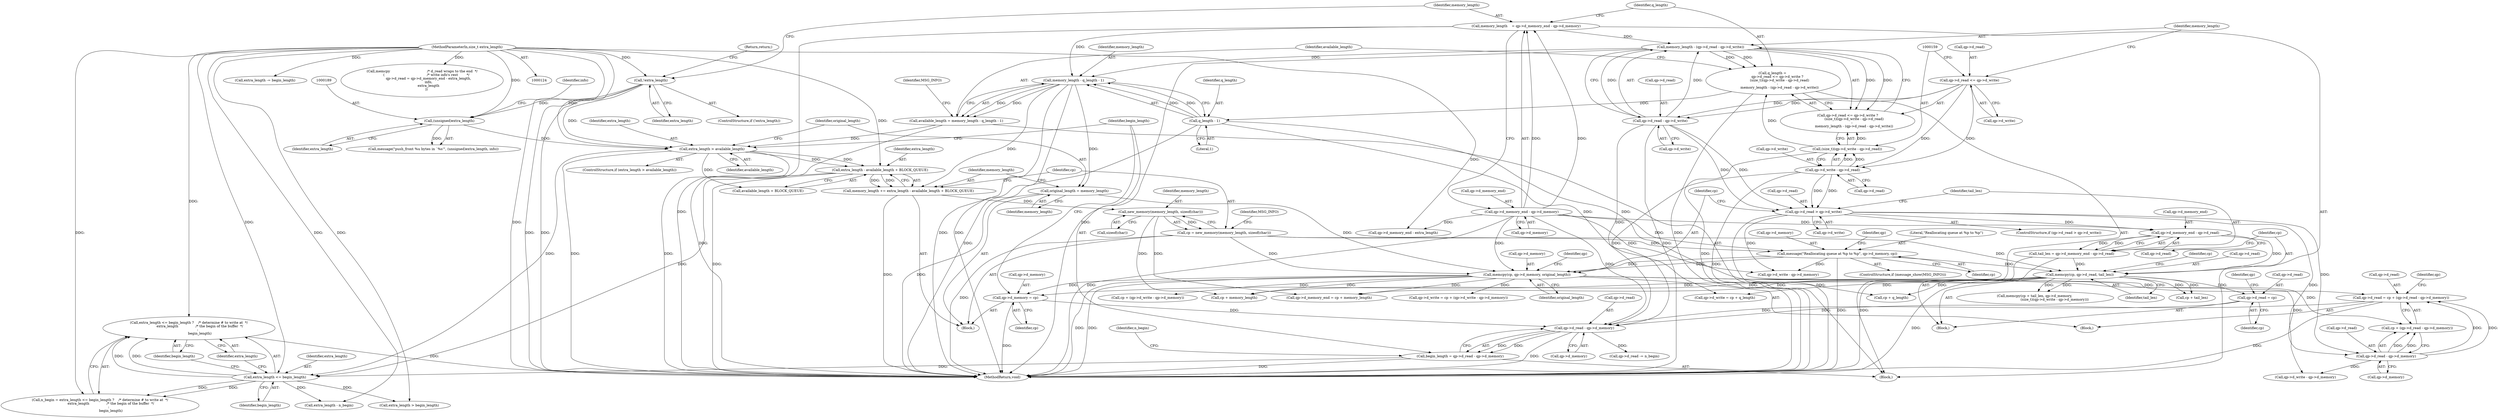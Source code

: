 digraph "0_yodl_fd85f8c94182558ff1480d06a236d6fb927979a3@API" {
"1000337" [label="(Call,extra_length <= begin_length ?    /* determine # to write at  */\n                    extra_length                /* the begin of the buffer  */\n                :\n                    begin_length)"];
"1000338" [label="(Call,extra_length <= begin_length)"];
"1000193" [label="(Call,extra_length > available_length)"];
"1000188" [label="(Call,(unsigned)extra_length)"];
"1000136" [label="(Call,!extra_length)"];
"1000126" [label="(MethodParameterIn,size_t extra_length)"];
"1000176" [label="(Call,available_length = memory_length - q_length - 1)"];
"1000178" [label="(Call,memory_length - q_length - 1)"];
"1000167" [label="(Call,memory_length - (qp->d_read - qp->d_write))"];
"1000139" [label="(Call,memory_length    = qp->d_memory_end - qp->d_memory)"];
"1000141" [label="(Call,qp->d_memory_end - qp->d_memory)"];
"1000169" [label="(Call,qp->d_read - qp->d_write)"];
"1000151" [label="(Call,qp->d_read <= qp->d_write)"];
"1000180" [label="(Call,q_length - 1)"];
"1000148" [label="(Call,q_length = \n        qp->d_read <= qp->d_write ?\n            (size_t)(qp->d_write - qp->d_read)\n        :\n            memory_length - (qp->d_read - qp->d_write))"];
"1000158" [label="(Call,(size_t)(qp->d_write - qp->d_read))"];
"1000160" [label="(Call,qp->d_write - qp->d_read)"];
"1000203" [label="(Call,extra_length - available_length + BLOCK_QUEUE)"];
"1000326" [label="(Call,begin_length = qp->d_read - qp->d_memory)"];
"1000328" [label="(Call,qp->d_read - qp->d_memory)"];
"1000284" [label="(Call,qp->d_read = cp + (qp->d_read - qp->d_memory))"];
"1000278" [label="(Call,memcpy(cp, qp->d_memory, original_length))"];
"1000208" [label="(Call,cp = new_memory(memory_length, sizeof(char)))"];
"1000210" [label="(Call,new_memory(memory_length, sizeof(char)))"];
"1000201" [label="(Call,memory_length += extra_length - available_length + BLOCK_QUEUE)"];
"1000217" [label="(Call,message(\"Reallocating queue at %p to %p\", qp->d_memory, cp))"];
"1000198" [label="(Call,original_length = memory_length)"];
"1000290" [label="(Call,qp->d_read - qp->d_memory)"];
"1000224" [label="(Call,qp->d_read > qp->d_write)"];
"1000271" [label="(Call,qp->d_read = cp)"];
"1000242" [label="(Call,memcpy(cp, qp->d_read, tail_len))"];
"1000235" [label="(Call,qp->d_memory_end - qp->d_read)"];
"1000233" [label="(Call,tail_len = qp->d_memory_end - qp->d_read)"];
"1000321" [label="(Call,qp->d_memory = cp)"];
"1000195" [label="(Identifier,available_length)"];
"1000204" [label="(Identifier,extra_length)"];
"1000340" [label="(Identifier,begin_length)"];
"1000225" [label="(Call,qp->d_read)"];
"1000178" [label="(Call,memory_length - q_length - 1)"];
"1000234" [label="(Identifier,tail_len)"];
"1000268" [label="(Call,cp + q_length)"];
"1000180" [label="(Call,q_length - 1)"];
"1000196" [label="(Block,)"];
"1000248" [label="(Call,memcpy(cp + tail_len, qp->d_memory, \n                                    (size_t)(qp->d_write - qp->d_memory)))"];
"1000314" [label="(Call,qp->d_memory_end = cp + memory_length)"];
"1000351" [label="(Call,extra_length - n_begin)"];
"1000194" [label="(Identifier,extra_length)"];
"1000271" [label="(Call,qp->d_read = cp)"];
"1000242" [label="(Call,memcpy(cp, qp->d_read, tail_len))"];
"1000198" [label="(Call,original_length = memory_length)"];
"1000176" [label="(Call,available_length = memory_length - q_length - 1)"];
"1000219" [label="(Call,qp->d_memory)"];
"1000137" [label="(Identifier,extra_length)"];
"1000150" [label="(Call,qp->d_read <= qp->d_write ?\n            (size_t)(qp->d_write - qp->d_read)\n        :\n            memory_length - (qp->d_read - qp->d_write))"];
"1000280" [label="(Call,qp->d_memory)"];
"1000212" [label="(Call,sizeof(char))"];
"1000188" [label="(Call,(unsigned)extra_length)"];
"1000181" [label="(Identifier,q_length)"];
"1000321" [label="(Call,qp->d_memory = cp)"];
"1000226" [label="(Identifier,qp)"];
"1000275" [label="(Identifier,cp)"];
"1000285" [label="(Call,qp->d_read)"];
"1000224" [label="(Call,qp->d_read > qp->d_write)"];
"1000182" [label="(Literal,1)"];
"1000152" [label="(Call,qp->d_read)"];
"1000368" [label="(Call,qp->d_memory_end - extra_length)"];
"1000243" [label="(Identifier,cp)"];
"1000222" [label="(Identifier,cp)"];
"1000247" [label="(Identifier,tail_len)"];
"1000279" [label="(Identifier,cp)"];
"1000193" [label="(Call,extra_length > available_length)"];
"1000342" [label="(Identifier,begin_length)"];
"1000126" [label="(MethodParameterIn,size_t extra_length)"];
"1000151" [label="(Call,qp->d_read <= qp->d_write)"];
"1000216" [label="(Identifier,MSG_INFO)"];
"1000360" [label="(Call,extra_length -= begin_length)"];
"1000148" [label="(Call,q_length = \n        qp->d_read <= qp->d_write ?\n            (size_t)(qp->d_write - qp->d_read)\n        :\n            memory_length - (qp->d_read - qp->d_write))"];
"1000239" [label="(Call,qp->d_read)"];
"1000326" [label="(Call,begin_length = qp->d_read - qp->d_memory)"];
"1000145" [label="(Call,qp->d_memory)"];
"1000177" [label="(Identifier,available_length)"];
"1000168" [label="(Identifier,memory_length)"];
"1000375" [label="(MethodReturn,void)"];
"1000161" [label="(Call,qp->d_write)"];
"1000356" [label="(Call,extra_length > begin_length)"];
"1000286" [label="(Identifier,qp)"];
"1000312" [label="(Identifier,qp)"];
"1000149" [label="(Identifier,q_length)"];
"1000139" [label="(Call,memory_length    = qp->d_memory_end - qp->d_memory)"];
"1000338" [label="(Call,extra_length <= begin_length)"];
"1000155" [label="(Call,qp->d_write)"];
"1000203" [label="(Call,extra_length - available_length + BLOCK_QUEUE)"];
"1000250" [label="(Identifier,cp)"];
"1000297" [label="(Call,qp->d_write = cp + (qp->d_write - qp->d_memory))"];
"1000328" [label="(Call,qp->d_read - qp->d_memory)"];
"1000191" [label="(Identifier,info)"];
"1000327" [label="(Identifier,begin_length)"];
"1000192" [label="(ControlStructure,if (extra_length > available_length))"];
"1000332" [label="(Call,qp->d_memory)"];
"1000278" [label="(Call,memcpy(cp, qp->d_memory, original_length))"];
"1000318" [label="(Call,cp + memory_length)"];
"1000228" [label="(Call,qp->d_write)"];
"1000236" [label="(Call,qp->d_memory_end)"];
"1000277" [label="(Block,)"];
"1000233" [label="(Call,tail_len = qp->d_memory_end - qp->d_read)"];
"1000294" [label="(Call,qp->d_memory)"];
"1000158" [label="(Call,(size_t)(qp->d_write - qp->d_read))"];
"1000363" [label="(Call,memcpy                                  /* d_read wraps to the end  */\n        (                                       /* write info's rest        */\n            qp->d_read = qp->d_memory_end - extra_length,\n            info,\n            extra_length\n        ))"];
"1000335" [label="(Call,n_begin = extra_length <= begin_length ?    /* determine # to write at  */\n                    extra_length                /* the begin of the buffer  */\n                :\n                    begin_length)"];
"1000218" [label="(Literal,\"Reallocating queue at %p to %p\")"];
"1000164" [label="(Call,qp->d_read)"];
"1000140" [label="(Identifier,memory_length)"];
"1000235" [label="(Call,qp->d_memory_end - qp->d_read)"];
"1000325" [label="(Identifier,cp)"];
"1000135" [label="(ControlStructure,if (!extra_length))"];
"1000209" [label="(Identifier,cp)"];
"1000200" [label="(Identifier,memory_length)"];
"1000214" [label="(ControlStructure,if (message_show(MSG_INFO)))"];
"1000136" [label="(Call,!extra_length)"];
"1000249" [label="(Call,cp + tail_len)"];
"1000264" [label="(Call,qp->d_write = cp + q_length)"];
"1000244" [label="(Call,qp->d_read)"];
"1000272" [label="(Call,qp->d_read)"];
"1000341" [label="(Identifier,extra_length)"];
"1000339" [label="(Identifier,extra_length)"];
"1000186" [label="(Call,message(\"push_front %u bytes in `%s'\", (unsigned)extra_length, info))"];
"1000170" [label="(Call,qp->d_read)"];
"1000128" [label="(Block,)"];
"1000190" [label="(Identifier,extra_length)"];
"1000283" [label="(Identifier,original_length)"];
"1000160" [label="(Call,qp->d_write - qp->d_read)"];
"1000138" [label="(Return,return;)"];
"1000301" [label="(Call,cp + (qp->d_write - qp->d_memory))"];
"1000223" [label="(ControlStructure,if (qp->d_read > qp->d_write))"];
"1000208" [label="(Call,cp = new_memory(memory_length, sizeof(char)))"];
"1000322" [label="(Call,qp->d_memory)"];
"1000185" [label="(Identifier,MSG_INFO)"];
"1000211" [label="(Identifier,memory_length)"];
"1000179" [label="(Identifier,memory_length)"];
"1000329" [label="(Call,qp->d_read)"];
"1000290" [label="(Call,qp->d_read - qp->d_memory)"];
"1000231" [label="(Block,)"];
"1000336" [label="(Identifier,n_begin)"];
"1000201" [label="(Call,memory_length += extra_length - available_length + BLOCK_QUEUE)"];
"1000291" [label="(Call,qp->d_read)"];
"1000299" [label="(Identifier,qp)"];
"1000303" [label="(Call,qp->d_write - qp->d_memory)"];
"1000202" [label="(Identifier,memory_length)"];
"1000169" [label="(Call,qp->d_read - qp->d_write)"];
"1000199" [label="(Identifier,original_length)"];
"1000205" [label="(Call,available_length + BLOCK_QUEUE)"];
"1000284" [label="(Call,qp->d_read = cp + (qp->d_read - qp->d_memory))"];
"1000337" [label="(Call,extra_length <= begin_length ?    /* determine # to write at  */\n                    extra_length                /* the begin of the buffer  */\n                :\n                    begin_length)"];
"1000210" [label="(Call,new_memory(memory_length, sizeof(char)))"];
"1000142" [label="(Call,qp->d_memory_end)"];
"1000344" [label="(Call,qp->d_read -= n_begin)"];
"1000217" [label="(Call,message(\"Reallocating queue at %p to %p\", qp->d_memory, cp))"];
"1000141" [label="(Call,qp->d_memory_end - qp->d_memory)"];
"1000257" [label="(Call,qp->d_write - qp->d_memory)"];
"1000173" [label="(Call,qp->d_write)"];
"1000167" [label="(Call,memory_length - (qp->d_read - qp->d_write))"];
"1000288" [label="(Call,cp + (qp->d_read - qp->d_memory))"];
"1000337" -> "1000335"  [label="AST: "];
"1000337" -> "1000341"  [label="CFG: "];
"1000337" -> "1000342"  [label="CFG: "];
"1000338" -> "1000337"  [label="AST: "];
"1000341" -> "1000337"  [label="AST: "];
"1000342" -> "1000337"  [label="AST: "];
"1000335" -> "1000337"  [label="CFG: "];
"1000337" -> "1000375"  [label="DDG: "];
"1000338" -> "1000337"  [label="DDG: "];
"1000338" -> "1000337"  [label="DDG: "];
"1000126" -> "1000337"  [label="DDG: "];
"1000338" -> "1000340"  [label="CFG: "];
"1000339" -> "1000338"  [label="AST: "];
"1000340" -> "1000338"  [label="AST: "];
"1000341" -> "1000338"  [label="CFG: "];
"1000342" -> "1000338"  [label="CFG: "];
"1000338" -> "1000335"  [label="DDG: "];
"1000338" -> "1000335"  [label="DDG: "];
"1000193" -> "1000338"  [label="DDG: "];
"1000203" -> "1000338"  [label="DDG: "];
"1000126" -> "1000338"  [label="DDG: "];
"1000326" -> "1000338"  [label="DDG: "];
"1000338" -> "1000351"  [label="DDG: "];
"1000338" -> "1000356"  [label="DDG: "];
"1000193" -> "1000192"  [label="AST: "];
"1000193" -> "1000195"  [label="CFG: "];
"1000194" -> "1000193"  [label="AST: "];
"1000195" -> "1000193"  [label="AST: "];
"1000199" -> "1000193"  [label="CFG: "];
"1000327" -> "1000193"  [label="CFG: "];
"1000193" -> "1000375"  [label="DDG: "];
"1000193" -> "1000375"  [label="DDG: "];
"1000188" -> "1000193"  [label="DDG: "];
"1000136" -> "1000193"  [label="DDG: "];
"1000126" -> "1000193"  [label="DDG: "];
"1000176" -> "1000193"  [label="DDG: "];
"1000193" -> "1000203"  [label="DDG: "];
"1000193" -> "1000203"  [label="DDG: "];
"1000193" -> "1000205"  [label="DDG: "];
"1000188" -> "1000186"  [label="AST: "];
"1000188" -> "1000190"  [label="CFG: "];
"1000189" -> "1000188"  [label="AST: "];
"1000190" -> "1000188"  [label="AST: "];
"1000191" -> "1000188"  [label="CFG: "];
"1000188" -> "1000186"  [label="DDG: "];
"1000136" -> "1000188"  [label="DDG: "];
"1000126" -> "1000188"  [label="DDG: "];
"1000136" -> "1000135"  [label="AST: "];
"1000136" -> "1000137"  [label="CFG: "];
"1000137" -> "1000136"  [label="AST: "];
"1000138" -> "1000136"  [label="CFG: "];
"1000140" -> "1000136"  [label="CFG: "];
"1000136" -> "1000375"  [label="DDG: "];
"1000136" -> "1000375"  [label="DDG: "];
"1000126" -> "1000136"  [label="DDG: "];
"1000126" -> "1000124"  [label="AST: "];
"1000126" -> "1000375"  [label="DDG: "];
"1000126" -> "1000203"  [label="DDG: "];
"1000126" -> "1000335"  [label="DDG: "];
"1000126" -> "1000351"  [label="DDG: "];
"1000126" -> "1000356"  [label="DDG: "];
"1000126" -> "1000360"  [label="DDG: "];
"1000126" -> "1000368"  [label="DDG: "];
"1000126" -> "1000363"  [label="DDG: "];
"1000176" -> "1000128"  [label="AST: "];
"1000176" -> "1000178"  [label="CFG: "];
"1000177" -> "1000176"  [label="AST: "];
"1000178" -> "1000176"  [label="AST: "];
"1000185" -> "1000176"  [label="CFG: "];
"1000176" -> "1000375"  [label="DDG: "];
"1000178" -> "1000176"  [label="DDG: "];
"1000178" -> "1000176"  [label="DDG: "];
"1000178" -> "1000180"  [label="CFG: "];
"1000179" -> "1000178"  [label="AST: "];
"1000180" -> "1000178"  [label="AST: "];
"1000178" -> "1000375"  [label="DDG: "];
"1000178" -> "1000375"  [label="DDG: "];
"1000167" -> "1000178"  [label="DDG: "];
"1000139" -> "1000178"  [label="DDG: "];
"1000180" -> "1000178"  [label="DDG: "];
"1000180" -> "1000178"  [label="DDG: "];
"1000178" -> "1000198"  [label="DDG: "];
"1000178" -> "1000201"  [label="DDG: "];
"1000167" -> "1000150"  [label="AST: "];
"1000167" -> "1000169"  [label="CFG: "];
"1000168" -> "1000167"  [label="AST: "];
"1000169" -> "1000167"  [label="AST: "];
"1000150" -> "1000167"  [label="CFG: "];
"1000167" -> "1000375"  [label="DDG: "];
"1000167" -> "1000148"  [label="DDG: "];
"1000167" -> "1000148"  [label="DDG: "];
"1000167" -> "1000150"  [label="DDG: "];
"1000167" -> "1000150"  [label="DDG: "];
"1000139" -> "1000167"  [label="DDG: "];
"1000169" -> "1000167"  [label="DDG: "];
"1000169" -> "1000167"  [label="DDG: "];
"1000139" -> "1000128"  [label="AST: "];
"1000139" -> "1000141"  [label="CFG: "];
"1000140" -> "1000139"  [label="AST: "];
"1000141" -> "1000139"  [label="AST: "];
"1000149" -> "1000139"  [label="CFG: "];
"1000139" -> "1000375"  [label="DDG: "];
"1000141" -> "1000139"  [label="DDG: "];
"1000141" -> "1000139"  [label="DDG: "];
"1000141" -> "1000145"  [label="CFG: "];
"1000142" -> "1000141"  [label="AST: "];
"1000145" -> "1000141"  [label="AST: "];
"1000141" -> "1000375"  [label="DDG: "];
"1000141" -> "1000217"  [label="DDG: "];
"1000141" -> "1000235"  [label="DDG: "];
"1000141" -> "1000257"  [label="DDG: "];
"1000141" -> "1000278"  [label="DDG: "];
"1000141" -> "1000328"  [label="DDG: "];
"1000141" -> "1000368"  [label="DDG: "];
"1000169" -> "1000173"  [label="CFG: "];
"1000170" -> "1000169"  [label="AST: "];
"1000173" -> "1000169"  [label="AST: "];
"1000169" -> "1000375"  [label="DDG: "];
"1000151" -> "1000169"  [label="DDG: "];
"1000151" -> "1000169"  [label="DDG: "];
"1000169" -> "1000224"  [label="DDG: "];
"1000169" -> "1000224"  [label="DDG: "];
"1000169" -> "1000328"  [label="DDG: "];
"1000151" -> "1000150"  [label="AST: "];
"1000151" -> "1000155"  [label="CFG: "];
"1000152" -> "1000151"  [label="AST: "];
"1000155" -> "1000151"  [label="AST: "];
"1000159" -> "1000151"  [label="CFG: "];
"1000168" -> "1000151"  [label="CFG: "];
"1000151" -> "1000160"  [label="DDG: "];
"1000151" -> "1000160"  [label="DDG: "];
"1000180" -> "1000182"  [label="CFG: "];
"1000181" -> "1000180"  [label="AST: "];
"1000182" -> "1000180"  [label="AST: "];
"1000180" -> "1000375"  [label="DDG: "];
"1000148" -> "1000180"  [label="DDG: "];
"1000180" -> "1000264"  [label="DDG: "];
"1000180" -> "1000268"  [label="DDG: "];
"1000148" -> "1000128"  [label="AST: "];
"1000148" -> "1000150"  [label="CFG: "];
"1000149" -> "1000148"  [label="AST: "];
"1000150" -> "1000148"  [label="AST: "];
"1000177" -> "1000148"  [label="CFG: "];
"1000148" -> "1000375"  [label="DDG: "];
"1000158" -> "1000148"  [label="DDG: "];
"1000158" -> "1000150"  [label="AST: "];
"1000158" -> "1000160"  [label="CFG: "];
"1000159" -> "1000158"  [label="AST: "];
"1000160" -> "1000158"  [label="AST: "];
"1000150" -> "1000158"  [label="CFG: "];
"1000158" -> "1000375"  [label="DDG: "];
"1000158" -> "1000150"  [label="DDG: "];
"1000160" -> "1000158"  [label="DDG: "];
"1000160" -> "1000158"  [label="DDG: "];
"1000160" -> "1000164"  [label="CFG: "];
"1000161" -> "1000160"  [label="AST: "];
"1000164" -> "1000160"  [label="AST: "];
"1000160" -> "1000375"  [label="DDG: "];
"1000160" -> "1000224"  [label="DDG: "];
"1000160" -> "1000224"  [label="DDG: "];
"1000160" -> "1000328"  [label="DDG: "];
"1000203" -> "1000201"  [label="AST: "];
"1000203" -> "1000205"  [label="CFG: "];
"1000204" -> "1000203"  [label="AST: "];
"1000205" -> "1000203"  [label="AST: "];
"1000201" -> "1000203"  [label="CFG: "];
"1000203" -> "1000375"  [label="DDG: "];
"1000203" -> "1000201"  [label="DDG: "];
"1000203" -> "1000201"  [label="DDG: "];
"1000326" -> "1000128"  [label="AST: "];
"1000326" -> "1000328"  [label="CFG: "];
"1000327" -> "1000326"  [label="AST: "];
"1000328" -> "1000326"  [label="AST: "];
"1000336" -> "1000326"  [label="CFG: "];
"1000326" -> "1000375"  [label="DDG: "];
"1000328" -> "1000326"  [label="DDG: "];
"1000328" -> "1000326"  [label="DDG: "];
"1000328" -> "1000332"  [label="CFG: "];
"1000329" -> "1000328"  [label="AST: "];
"1000332" -> "1000328"  [label="AST: "];
"1000328" -> "1000375"  [label="DDG: "];
"1000284" -> "1000328"  [label="DDG: "];
"1000271" -> "1000328"  [label="DDG: "];
"1000321" -> "1000328"  [label="DDG: "];
"1000328" -> "1000344"  [label="DDG: "];
"1000284" -> "1000277"  [label="AST: "];
"1000284" -> "1000288"  [label="CFG: "];
"1000285" -> "1000284"  [label="AST: "];
"1000288" -> "1000284"  [label="AST: "];
"1000299" -> "1000284"  [label="CFG: "];
"1000284" -> "1000375"  [label="DDG: "];
"1000278" -> "1000284"  [label="DDG: "];
"1000290" -> "1000284"  [label="DDG: "];
"1000290" -> "1000284"  [label="DDG: "];
"1000278" -> "1000277"  [label="AST: "];
"1000278" -> "1000283"  [label="CFG: "];
"1000279" -> "1000278"  [label="AST: "];
"1000280" -> "1000278"  [label="AST: "];
"1000283" -> "1000278"  [label="AST: "];
"1000286" -> "1000278"  [label="CFG: "];
"1000278" -> "1000375"  [label="DDG: "];
"1000278" -> "1000375"  [label="DDG: "];
"1000208" -> "1000278"  [label="DDG: "];
"1000217" -> "1000278"  [label="DDG: "];
"1000217" -> "1000278"  [label="DDG: "];
"1000198" -> "1000278"  [label="DDG: "];
"1000278" -> "1000288"  [label="DDG: "];
"1000278" -> "1000290"  [label="DDG: "];
"1000278" -> "1000297"  [label="DDG: "];
"1000278" -> "1000301"  [label="DDG: "];
"1000278" -> "1000314"  [label="DDG: "];
"1000278" -> "1000318"  [label="DDG: "];
"1000278" -> "1000321"  [label="DDG: "];
"1000208" -> "1000196"  [label="AST: "];
"1000208" -> "1000210"  [label="CFG: "];
"1000209" -> "1000208"  [label="AST: "];
"1000210" -> "1000208"  [label="AST: "];
"1000216" -> "1000208"  [label="CFG: "];
"1000208" -> "1000375"  [label="DDG: "];
"1000210" -> "1000208"  [label="DDG: "];
"1000208" -> "1000217"  [label="DDG: "];
"1000208" -> "1000242"  [label="DDG: "];
"1000210" -> "1000212"  [label="CFG: "];
"1000211" -> "1000210"  [label="AST: "];
"1000212" -> "1000210"  [label="AST: "];
"1000201" -> "1000210"  [label="DDG: "];
"1000210" -> "1000314"  [label="DDG: "];
"1000210" -> "1000318"  [label="DDG: "];
"1000201" -> "1000196"  [label="AST: "];
"1000202" -> "1000201"  [label="AST: "];
"1000209" -> "1000201"  [label="CFG: "];
"1000201" -> "1000375"  [label="DDG: "];
"1000217" -> "1000214"  [label="AST: "];
"1000217" -> "1000222"  [label="CFG: "];
"1000218" -> "1000217"  [label="AST: "];
"1000219" -> "1000217"  [label="AST: "];
"1000222" -> "1000217"  [label="AST: "];
"1000226" -> "1000217"  [label="CFG: "];
"1000217" -> "1000375"  [label="DDG: "];
"1000217" -> "1000242"  [label="DDG: "];
"1000217" -> "1000257"  [label="DDG: "];
"1000198" -> "1000196"  [label="AST: "];
"1000198" -> "1000200"  [label="CFG: "];
"1000199" -> "1000198"  [label="AST: "];
"1000200" -> "1000198"  [label="AST: "];
"1000202" -> "1000198"  [label="CFG: "];
"1000198" -> "1000375"  [label="DDG: "];
"1000290" -> "1000288"  [label="AST: "];
"1000290" -> "1000294"  [label="CFG: "];
"1000291" -> "1000290"  [label="AST: "];
"1000294" -> "1000290"  [label="AST: "];
"1000288" -> "1000290"  [label="CFG: "];
"1000290" -> "1000288"  [label="DDG: "];
"1000290" -> "1000288"  [label="DDG: "];
"1000224" -> "1000290"  [label="DDG: "];
"1000290" -> "1000303"  [label="DDG: "];
"1000224" -> "1000223"  [label="AST: "];
"1000224" -> "1000228"  [label="CFG: "];
"1000225" -> "1000224"  [label="AST: "];
"1000228" -> "1000224"  [label="AST: "];
"1000234" -> "1000224"  [label="CFG: "];
"1000279" -> "1000224"  [label="CFG: "];
"1000224" -> "1000375"  [label="DDG: "];
"1000224" -> "1000235"  [label="DDG: "];
"1000224" -> "1000257"  [label="DDG: "];
"1000224" -> "1000303"  [label="DDG: "];
"1000271" -> "1000231"  [label="AST: "];
"1000271" -> "1000275"  [label="CFG: "];
"1000272" -> "1000271"  [label="AST: "];
"1000275" -> "1000271"  [label="AST: "];
"1000312" -> "1000271"  [label="CFG: "];
"1000242" -> "1000271"  [label="DDG: "];
"1000242" -> "1000231"  [label="AST: "];
"1000242" -> "1000247"  [label="CFG: "];
"1000243" -> "1000242"  [label="AST: "];
"1000244" -> "1000242"  [label="AST: "];
"1000247" -> "1000242"  [label="AST: "];
"1000250" -> "1000242"  [label="CFG: "];
"1000242" -> "1000375"  [label="DDG: "];
"1000235" -> "1000242"  [label="DDG: "];
"1000233" -> "1000242"  [label="DDG: "];
"1000242" -> "1000248"  [label="DDG: "];
"1000242" -> "1000248"  [label="DDG: "];
"1000242" -> "1000249"  [label="DDG: "];
"1000242" -> "1000249"  [label="DDG: "];
"1000242" -> "1000264"  [label="DDG: "];
"1000242" -> "1000268"  [label="DDG: "];
"1000242" -> "1000314"  [label="DDG: "];
"1000242" -> "1000318"  [label="DDG: "];
"1000242" -> "1000321"  [label="DDG: "];
"1000235" -> "1000233"  [label="AST: "];
"1000235" -> "1000239"  [label="CFG: "];
"1000236" -> "1000235"  [label="AST: "];
"1000239" -> "1000235"  [label="AST: "];
"1000233" -> "1000235"  [label="CFG: "];
"1000235" -> "1000233"  [label="DDG: "];
"1000235" -> "1000233"  [label="DDG: "];
"1000233" -> "1000231"  [label="AST: "];
"1000234" -> "1000233"  [label="AST: "];
"1000243" -> "1000233"  [label="CFG: "];
"1000233" -> "1000375"  [label="DDG: "];
"1000321" -> "1000196"  [label="AST: "];
"1000321" -> "1000325"  [label="CFG: "];
"1000322" -> "1000321"  [label="AST: "];
"1000325" -> "1000321"  [label="AST: "];
"1000327" -> "1000321"  [label="CFG: "];
"1000321" -> "1000375"  [label="DDG: "];
}
